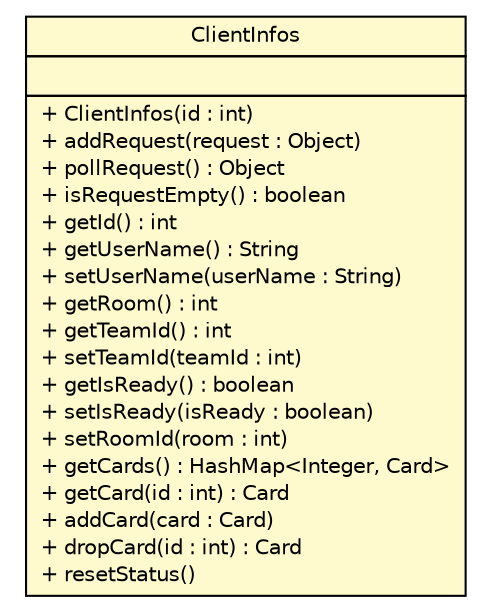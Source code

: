 #!/usr/local/bin/dot
#
# Class diagram 
# Generated by UMLGraph version R5_6 (http://www.umlgraph.org/)
#

digraph G {
	edge [fontname="Helvetica",fontsize=10,labelfontname="Helvetica",labelfontsize=10];
	node [fontname="Helvetica",fontsize=10,shape=plaintext];
	nodesep=0.25;
	ranksep=0.5;
	// Server.ServerConnexion.ClientInfos
	c986 [label=<<table title="Server.ServerConnexion.ClientInfos" border="0" cellborder="1" cellspacing="0" cellpadding="2" port="p" bgcolor="lemonChiffon" href="./ClientInfos.html">
		<tr><td><table border="0" cellspacing="0" cellpadding="1">
<tr><td align="center" balign="center"> ClientInfos </td></tr>
		</table></td></tr>
		<tr><td><table border="0" cellspacing="0" cellpadding="1">
<tr><td align="left" balign="left">  </td></tr>
		</table></td></tr>
		<tr><td><table border="0" cellspacing="0" cellpadding="1">
<tr><td align="left" balign="left"> + ClientInfos(id : int) </td></tr>
<tr><td align="left" balign="left"> + addRequest(request : Object) </td></tr>
<tr><td align="left" balign="left"> + pollRequest() : Object </td></tr>
<tr><td align="left" balign="left"> + isRequestEmpty() : boolean </td></tr>
<tr><td align="left" balign="left"> + getId() : int </td></tr>
<tr><td align="left" balign="left"> + getUserName() : String </td></tr>
<tr><td align="left" balign="left"> + setUserName(userName : String) </td></tr>
<tr><td align="left" balign="left"> + getRoom() : int </td></tr>
<tr><td align="left" balign="left"> + getTeamId() : int </td></tr>
<tr><td align="left" balign="left"> + setTeamId(teamId : int) </td></tr>
<tr><td align="left" balign="left"> + getIsReady() : boolean </td></tr>
<tr><td align="left" balign="left"> + setIsReady(isReady : boolean) </td></tr>
<tr><td align="left" balign="left"> + setRoomId(room : int) </td></tr>
<tr><td align="left" balign="left"> + getCards() : HashMap&lt;Integer, Card&gt; </td></tr>
<tr><td align="left" balign="left"> + getCard(id : int) : Card </td></tr>
<tr><td align="left" balign="left"> + addCard(card : Card) </td></tr>
<tr><td align="left" balign="left"> + dropCard(id : int) : Card </td></tr>
<tr><td align="left" balign="left"> + resetStatus() </td></tr>
		</table></td></tr>
		</table>>, URL="./ClientInfos.html", fontname="Helvetica", fontcolor="black", fontsize=10.0];
}

